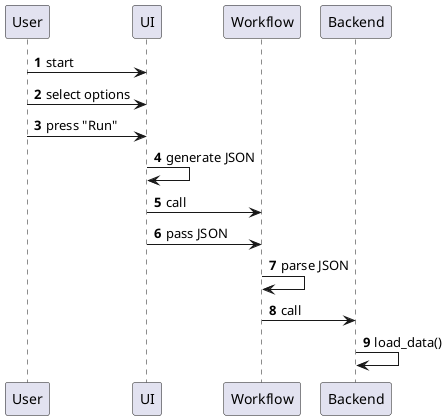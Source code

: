 @startuml
'https://plantuml.com/sequence-diagram

autonumber

"User" -> "UI" : start
"User" -> "UI" : select options
"User" -> "UI" : press "Run"
"UI"   -> "UI" : generate JSON
"UI"   -> "Workflow" : call
"UI"   -> "Workflow" : pass JSON
"Workflow" -> "Workflow" : parse JSON
"Workflow" -> "Backend" : call
"Backend" -> "Backend": load_data()

@enduml

